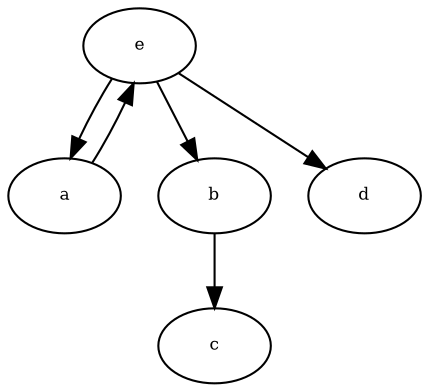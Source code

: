 digraph RGL__DirectedAdjacencyGraph {
    e [
        fontsize = 8,
        label = e
    ]

    a [
        fontsize = 8,
        label = a
    ]

    b [
        fontsize = 8,
        label = b
    ]

    c [
        fontsize = 8,
        label = c
    ]

    d [
        fontsize = 8,
        label = d
    ]

    e -> a [
        fontsize = 8
    ]

    e -> b [
        fontsize = 8
    ]

    e -> d [
        fontsize = 8
    ]

    a -> e [
        fontsize = 8
    ]

    b -> c [
        fontsize = 8
    ]
}
